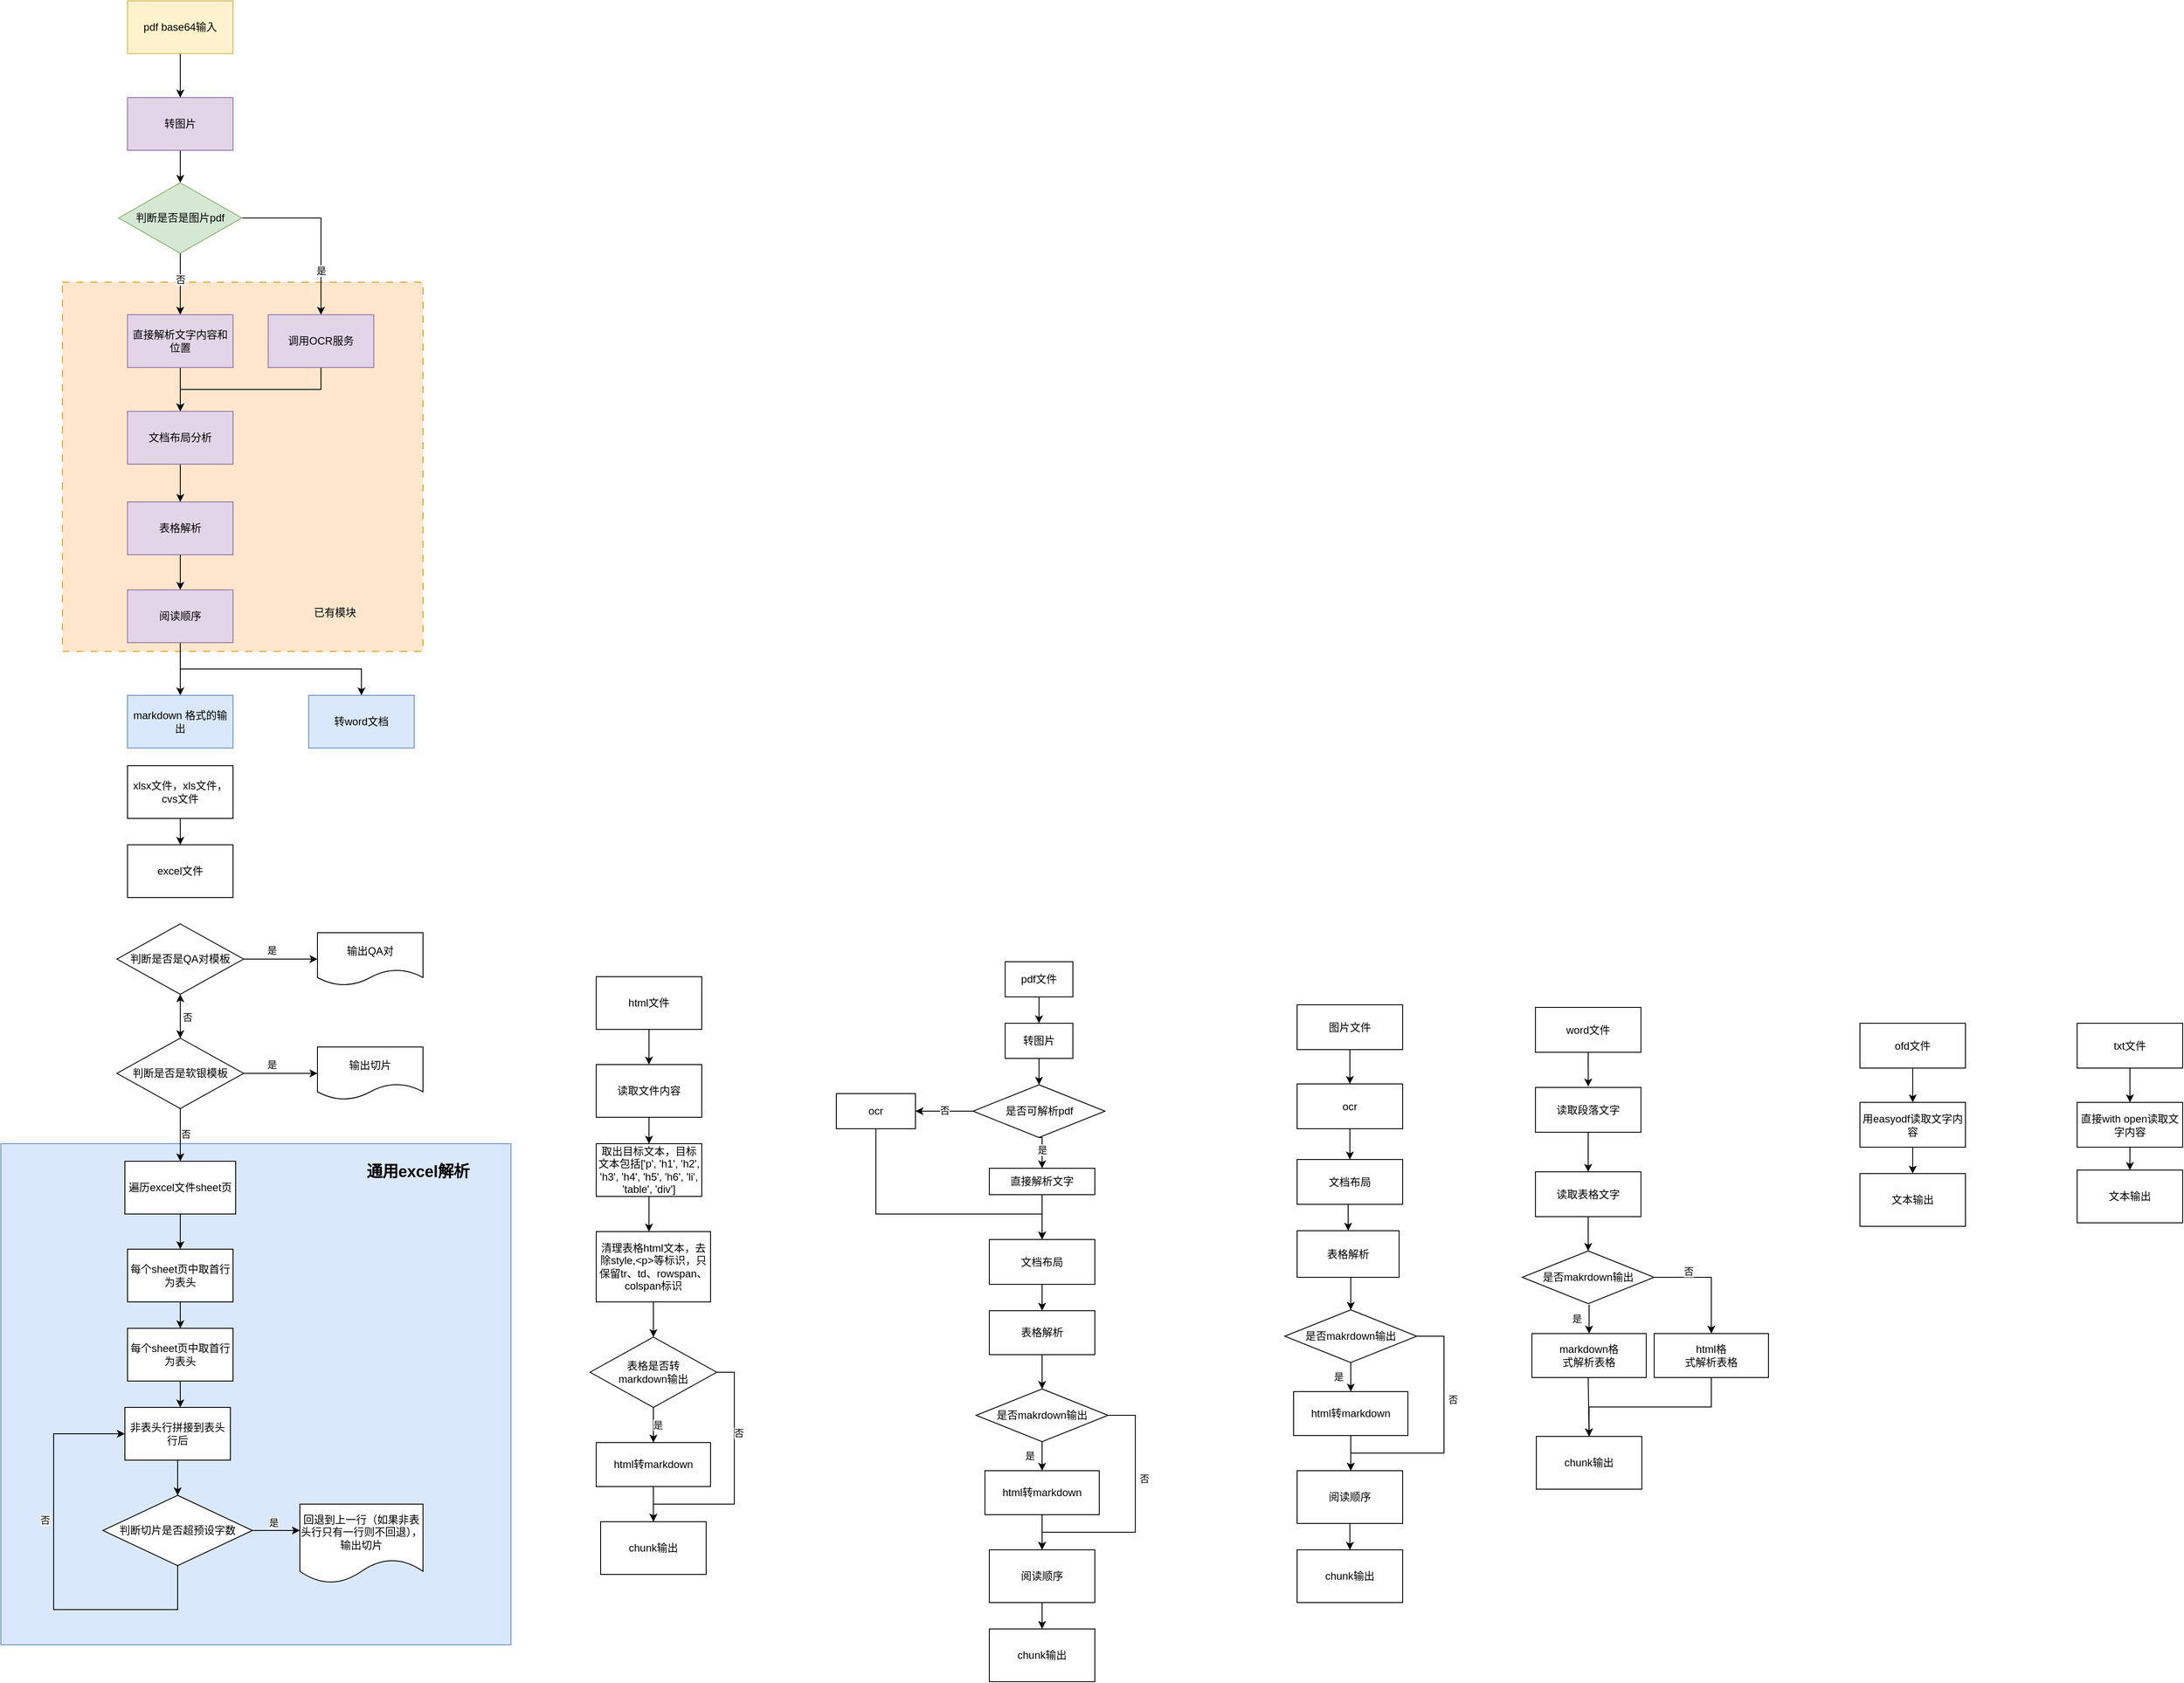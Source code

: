 <mxfile version="26.0.6">
  <diagram id="C5RBs43oDa-KdzZeNtuy" name="Page-1">
    <mxGraphModel dx="1138" dy="656" grid="1" gridSize="10" guides="1" tooltips="1" connect="1" arrows="1" fold="1" page="1" pageScale="1" pageWidth="827" pageHeight="1169" math="0" shadow="0">
      <root>
        <mxCell id="WIyWlLk6GJQsqaUBKTNV-0" />
        <mxCell id="WIyWlLk6GJQsqaUBKTNV-1" parent="WIyWlLk6GJQsqaUBKTNV-0" />
        <mxCell id="QdetQ8OkIW_a0XtjmtNp-35" value="" style="rounded=0;whiteSpace=wrap;html=1;fillColor=#dae8fc;strokeColor=#6c8ebf;" vertex="1" parent="WIyWlLk6GJQsqaUBKTNV-1">
          <mxGeometry x="120" y="1400" width="580" height="570" as="geometry" />
        </mxCell>
        <mxCell id="Iuxmsyv7oll6pWx-hJi9-32" value="&amp;nbsp; &amp;nbsp; &amp;nbsp; &amp;nbsp; &amp;nbsp; &amp;nbsp; &amp;nbsp; &amp;nbsp; &amp;nbsp; &amp;nbsp; &amp;nbsp; &amp;nbsp; &amp;nbsp; &amp;nbsp; &amp;nbsp; &amp;nbsp; &amp;nbsp; &amp;nbsp; &amp;nbsp; &amp;nbsp; &amp;nbsp; &amp;nbsp; &amp;nbsp; &amp;nbsp; &amp;nbsp; &amp;nbsp; &amp;nbsp; &amp;nbsp; &amp;nbsp; &amp;nbsp;&lt;div&gt;&lt;br&gt;&lt;/div&gt;&lt;div&gt;&lt;br&gt;&lt;/div&gt;&lt;div&gt;&lt;br&gt;&lt;/div&gt;&lt;div&gt;&lt;br&gt;&lt;/div&gt;&lt;div&gt;&lt;br&gt;&lt;/div&gt;&lt;div&gt;&lt;br&gt;&lt;/div&gt;&lt;div&gt;&lt;br&gt;&lt;/div&gt;&lt;div&gt;&lt;br&gt;&lt;/div&gt;&lt;div&gt;&lt;br&gt;&lt;/div&gt;&lt;div&gt;&lt;br&gt;&lt;/div&gt;&lt;div&gt;&lt;br&gt;&lt;/div&gt;&lt;div&gt;&lt;br&gt;&lt;/div&gt;&lt;div&gt;&lt;br&gt;&lt;/div&gt;&lt;div&gt;&lt;br&gt;&lt;/div&gt;&lt;div&gt;&lt;br&gt;&lt;/div&gt;&lt;div&gt;&lt;br&gt;&lt;/div&gt;&lt;div&gt;&lt;br&gt;&lt;/div&gt;&lt;div&gt;&lt;br&gt;&lt;/div&gt;&lt;div&gt;&lt;br&gt;&lt;/div&gt;&lt;div&gt;&lt;br&gt;&lt;/div&gt;&lt;div&gt;&lt;br&gt;&lt;/div&gt;&lt;div&gt;&lt;br&gt;&lt;/div&gt;&lt;div&gt;&amp;nbsp; &amp;nbsp; &amp;nbsp; &amp;nbsp; &amp;nbsp; &amp;nbsp; &amp;nbsp; &amp;nbsp; &amp;nbsp; &amp;nbsp; &amp;nbsp; &amp;nbsp; &amp;nbsp; &amp;nbsp; &amp;nbsp; &amp;nbsp; &amp;nbsp; &amp;nbsp; &amp;nbsp; &amp;nbsp; &amp;nbsp; &amp;nbsp; &amp;nbsp; &amp;nbsp; &amp;nbsp; &amp;nbsp; &amp;nbsp; &amp;nbsp; &amp;nbsp; &amp;nbsp; &amp;nbsp; &amp;nbsp;已有模块&lt;/div&gt;" style="rounded=0;whiteSpace=wrap;html=1;dashed=1;dashPattern=8 8;fillColor=#ffe6cc;strokeColor=#d79b00;" parent="WIyWlLk6GJQsqaUBKTNV-1" vertex="1">
          <mxGeometry x="190" y="420" width="410" height="420" as="geometry" />
        </mxCell>
        <mxCell id="Iuxmsyv7oll6pWx-hJi9-3" style="edgeStyle=orthogonalEdgeStyle;rounded=0;orthogonalLoop=1;jettySize=auto;html=1;exitX=0.5;exitY=1;exitDx=0;exitDy=0;entryX=0.5;entryY=0;entryDx=0;entryDy=0;" parent="WIyWlLk6GJQsqaUBKTNV-1" source="Iuxmsyv7oll6pWx-hJi9-4" target="Iuxmsyv7oll6pWx-hJi9-24" edge="1">
          <mxGeometry relative="1" as="geometry" />
        </mxCell>
        <mxCell id="Iuxmsyv7oll6pWx-hJi9-4" value="表格解析" style="rounded=0;whiteSpace=wrap;html=1;fillColor=#e1d5e7;strokeColor=#9673a6;" parent="WIyWlLk6GJQsqaUBKTNV-1" vertex="1">
          <mxGeometry x="264" y="670" width="120" height="60" as="geometry" />
        </mxCell>
        <mxCell id="Iuxmsyv7oll6pWx-hJi9-5" style="edgeStyle=orthogonalEdgeStyle;rounded=0;orthogonalLoop=1;jettySize=auto;html=1;exitX=0.5;exitY=1;exitDx=0;exitDy=0;entryX=0.5;entryY=0;entryDx=0;entryDy=0;" parent="WIyWlLk6GJQsqaUBKTNV-1" source="Iuxmsyv7oll6pWx-hJi9-6" target="Iuxmsyv7oll6pWx-hJi9-11" edge="1">
          <mxGeometry relative="1" as="geometry" />
        </mxCell>
        <mxCell id="Iuxmsyv7oll6pWx-hJi9-6" value="转图片" style="rounded=0;whiteSpace=wrap;html=1;fillColor=#e1d5e7;strokeColor=#9673a6;" parent="WIyWlLk6GJQsqaUBKTNV-1" vertex="1">
          <mxGeometry x="264" y="210" width="120" height="60" as="geometry" />
        </mxCell>
        <mxCell id="Iuxmsyv7oll6pWx-hJi9-7" style="edgeStyle=orthogonalEdgeStyle;rounded=0;orthogonalLoop=1;jettySize=auto;html=1;exitX=1;exitY=0.5;exitDx=0;exitDy=0;" parent="WIyWlLk6GJQsqaUBKTNV-1" source="Iuxmsyv7oll6pWx-hJi9-11" target="Iuxmsyv7oll6pWx-hJi9-13" edge="1">
          <mxGeometry relative="1" as="geometry" />
        </mxCell>
        <mxCell id="Iuxmsyv7oll6pWx-hJi9-8" value="是" style="edgeLabel;html=1;align=center;verticalAlign=middle;resizable=0;points=[];" parent="Iuxmsyv7oll6pWx-hJi9-7" vertex="1" connectable="0">
          <mxGeometry x="-0.051" relative="1" as="geometry">
            <mxPoint y="55" as="offset" />
          </mxGeometry>
        </mxCell>
        <mxCell id="Iuxmsyv7oll6pWx-hJi9-9" style="edgeStyle=orthogonalEdgeStyle;rounded=0;orthogonalLoop=1;jettySize=auto;html=1;exitX=0.5;exitY=1;exitDx=0;exitDy=0;" parent="WIyWlLk6GJQsqaUBKTNV-1" source="Iuxmsyv7oll6pWx-hJi9-11" edge="1">
          <mxGeometry relative="1" as="geometry">
            <mxPoint x="323.966" y="457" as="targetPoint" />
          </mxGeometry>
        </mxCell>
        <mxCell id="Iuxmsyv7oll6pWx-hJi9-10" value="否" style="edgeLabel;html=1;align=center;verticalAlign=middle;resizable=0;points=[];" parent="Iuxmsyv7oll6pWx-hJi9-9" vertex="1" connectable="0">
          <mxGeometry x="-0.225" y="2" relative="1" as="geometry">
            <mxPoint x="-2" y="2" as="offset" />
          </mxGeometry>
        </mxCell>
        <mxCell id="Iuxmsyv7oll6pWx-hJi9-11" value="判断是否是图片pdf" style="rhombus;whiteSpace=wrap;html=1;fillColor=#d5e8d4;strokeColor=#82b366;" parent="WIyWlLk6GJQsqaUBKTNV-1" vertex="1">
          <mxGeometry x="254" y="307" width="140" height="80" as="geometry" />
        </mxCell>
        <mxCell id="Iuxmsyv7oll6pWx-hJi9-12" style="edgeStyle=orthogonalEdgeStyle;rounded=0;orthogonalLoop=1;jettySize=auto;html=1;exitX=0.5;exitY=1;exitDx=0;exitDy=0;entryX=0.5;entryY=0;entryDx=0;entryDy=0;" parent="WIyWlLk6GJQsqaUBKTNV-1" source="Iuxmsyv7oll6pWx-hJi9-13" target="Iuxmsyv7oll6pWx-hJi9-19" edge="1">
          <mxGeometry relative="1" as="geometry" />
        </mxCell>
        <mxCell id="Iuxmsyv7oll6pWx-hJi9-13" value="调用OCR服务" style="rounded=0;whiteSpace=wrap;html=1;fillColor=#e1d5e7;strokeColor=#9673a6;" parent="WIyWlLk6GJQsqaUBKTNV-1" vertex="1">
          <mxGeometry x="424" y="457" width="120" height="60" as="geometry" />
        </mxCell>
        <mxCell id="Iuxmsyv7oll6pWx-hJi9-14" style="edgeStyle=orthogonalEdgeStyle;rounded=0;orthogonalLoop=1;jettySize=auto;html=1;exitX=0.5;exitY=1;exitDx=0;exitDy=0;" parent="WIyWlLk6GJQsqaUBKTNV-1" source="Iuxmsyv7oll6pWx-hJi9-15" target="Iuxmsyv7oll6pWx-hJi9-19" edge="1">
          <mxGeometry relative="1" as="geometry" />
        </mxCell>
        <mxCell id="Iuxmsyv7oll6pWx-hJi9-15" value="直接解析文字内容和位置" style="rounded=0;whiteSpace=wrap;html=1;fillColor=#e1d5e7;strokeColor=#9673a6;" parent="WIyWlLk6GJQsqaUBKTNV-1" vertex="1">
          <mxGeometry x="264" y="457" width="120" height="60" as="geometry" />
        </mxCell>
        <mxCell id="Iuxmsyv7oll6pWx-hJi9-16" style="edgeStyle=orthogonalEdgeStyle;rounded=0;orthogonalLoop=1;jettySize=auto;html=1;exitX=0.5;exitY=1;exitDx=0;exitDy=0;entryX=0.5;entryY=0;entryDx=0;entryDy=0;" parent="WIyWlLk6GJQsqaUBKTNV-1" source="Iuxmsyv7oll6pWx-hJi9-19" target="Iuxmsyv7oll6pWx-hJi9-4" edge="1">
          <mxGeometry relative="1" as="geometry" />
        </mxCell>
        <mxCell id="Iuxmsyv7oll6pWx-hJi9-19" value="文档布局分析" style="rounded=0;whiteSpace=wrap;html=1;fillColor=#e1d5e7;strokeColor=#9673a6;" parent="WIyWlLk6GJQsqaUBKTNV-1" vertex="1">
          <mxGeometry x="264" y="567" width="120" height="60" as="geometry" />
        </mxCell>
        <mxCell id="Iuxmsyv7oll6pWx-hJi9-29" style="edgeStyle=orthogonalEdgeStyle;rounded=0;orthogonalLoop=1;jettySize=auto;html=1;exitX=0.5;exitY=1;exitDx=0;exitDy=0;entryX=0.5;entryY=0;entryDx=0;entryDy=0;" parent="WIyWlLk6GJQsqaUBKTNV-1" source="Iuxmsyv7oll6pWx-hJi9-24" target="Iuxmsyv7oll6pWx-hJi9-28" edge="1">
          <mxGeometry relative="1" as="geometry" />
        </mxCell>
        <mxCell id="Iuxmsyv7oll6pWx-hJi9-31" style="edgeStyle=orthogonalEdgeStyle;rounded=0;orthogonalLoop=1;jettySize=auto;html=1;exitX=0.5;exitY=1;exitDx=0;exitDy=0;entryX=0.5;entryY=0;entryDx=0;entryDy=0;" parent="WIyWlLk6GJQsqaUBKTNV-1" source="Iuxmsyv7oll6pWx-hJi9-24" target="Iuxmsyv7oll6pWx-hJi9-30" edge="1">
          <mxGeometry relative="1" as="geometry" />
        </mxCell>
        <mxCell id="Iuxmsyv7oll6pWx-hJi9-24" value="阅读顺序" style="rounded=0;whiteSpace=wrap;html=1;fillColor=#e1d5e7;strokeColor=#9673a6;" parent="WIyWlLk6GJQsqaUBKTNV-1" vertex="1">
          <mxGeometry x="264" y="770" width="120" height="60" as="geometry" />
        </mxCell>
        <mxCell id="Iuxmsyv7oll6pWx-hJi9-26" style="edgeStyle=orthogonalEdgeStyle;rounded=0;orthogonalLoop=1;jettySize=auto;html=1;exitX=0.5;exitY=1;exitDx=0;exitDy=0;entryX=0.5;entryY=0;entryDx=0;entryDy=0;" parent="WIyWlLk6GJQsqaUBKTNV-1" source="Iuxmsyv7oll6pWx-hJi9-25" target="Iuxmsyv7oll6pWx-hJi9-6" edge="1">
          <mxGeometry relative="1" as="geometry" />
        </mxCell>
        <mxCell id="Iuxmsyv7oll6pWx-hJi9-25" value="pdf base64输入" style="rounded=0;whiteSpace=wrap;html=1;fillColor=#fff2cc;strokeColor=#d6b656;" parent="WIyWlLk6GJQsqaUBKTNV-1" vertex="1">
          <mxGeometry x="264" y="100" width="120" height="60" as="geometry" />
        </mxCell>
        <mxCell id="Iuxmsyv7oll6pWx-hJi9-28" value="转word文档" style="rounded=0;whiteSpace=wrap;html=1;fillColor=#dae8fc;strokeColor=#6c8ebf;" parent="WIyWlLk6GJQsqaUBKTNV-1" vertex="1">
          <mxGeometry x="470" y="890" width="120" height="60" as="geometry" />
        </mxCell>
        <mxCell id="Iuxmsyv7oll6pWx-hJi9-30" value="markdown 格式的输出" style="rounded=0;whiteSpace=wrap;html=1;fillColor=#dae8fc;strokeColor=#6c8ebf;" parent="WIyWlLk6GJQsqaUBKTNV-1" vertex="1">
          <mxGeometry x="264" y="890" width="120" height="60" as="geometry" />
        </mxCell>
        <mxCell id="QdetQ8OkIW_a0XtjmtNp-219" style="edgeStyle=orthogonalEdgeStyle;rounded=0;orthogonalLoop=1;jettySize=auto;html=1;exitX=0.5;exitY=1;exitDx=0;exitDy=0;entryX=0.5;entryY=0;entryDx=0;entryDy=0;" edge="1" parent="WIyWlLk6GJQsqaUBKTNV-1" source="QdetQ8OkIW_a0XtjmtNp-0" target="QdetQ8OkIW_a0XtjmtNp-216">
          <mxGeometry relative="1" as="geometry" />
        </mxCell>
        <mxCell id="QdetQ8OkIW_a0XtjmtNp-0" value="xlsx文件，xls文件，cvs文件" style="rounded=0;whiteSpace=wrap;html=1;" vertex="1" parent="WIyWlLk6GJQsqaUBKTNV-1">
          <mxGeometry x="264" y="970" width="120" height="60" as="geometry" />
        </mxCell>
        <mxCell id="QdetQ8OkIW_a0XtjmtNp-4" style="edgeStyle=orthogonalEdgeStyle;rounded=0;orthogonalLoop=1;jettySize=auto;html=1;exitX=1;exitY=0.5;exitDx=0;exitDy=0;" edge="1" parent="WIyWlLk6GJQsqaUBKTNV-1" source="QdetQ8OkIW_a0XtjmtNp-2">
          <mxGeometry relative="1" as="geometry">
            <mxPoint x="480" y="1190" as="targetPoint" />
          </mxGeometry>
        </mxCell>
        <mxCell id="QdetQ8OkIW_a0XtjmtNp-5" value="是" style="edgeLabel;html=1;align=center;verticalAlign=middle;resizable=0;points=[];" vertex="1" connectable="0" parent="QdetQ8OkIW_a0XtjmtNp-4">
          <mxGeometry x="-0.243" y="3" relative="1" as="geometry">
            <mxPoint y="-7" as="offset" />
          </mxGeometry>
        </mxCell>
        <mxCell id="QdetQ8OkIW_a0XtjmtNp-7" style="edgeStyle=orthogonalEdgeStyle;rounded=0;orthogonalLoop=1;jettySize=auto;html=1;exitX=0.5;exitY=1;exitDx=0;exitDy=0;" edge="1" parent="WIyWlLk6GJQsqaUBKTNV-1" source="QdetQ8OkIW_a0XtjmtNp-2">
          <mxGeometry relative="1" as="geometry">
            <mxPoint x="324" y="1280" as="targetPoint" />
          </mxGeometry>
        </mxCell>
        <mxCell id="QdetQ8OkIW_a0XtjmtNp-8" value="否" style="edgeLabel;html=1;align=center;verticalAlign=middle;resizable=0;points=[];" vertex="1" connectable="0" parent="QdetQ8OkIW_a0XtjmtNp-7">
          <mxGeometry x="0.01" y="1" relative="1" as="geometry">
            <mxPoint x="6" y="1" as="offset" />
          </mxGeometry>
        </mxCell>
        <mxCell id="QdetQ8OkIW_a0XtjmtNp-2" value="判断是否是QA对模板" style="rhombus;whiteSpace=wrap;html=1;" vertex="1" parent="WIyWlLk6GJQsqaUBKTNV-1">
          <mxGeometry x="252" y="1150" width="144" height="80" as="geometry" />
        </mxCell>
        <mxCell id="QdetQ8OkIW_a0XtjmtNp-6" value="输出QA对" style="shape=document;whiteSpace=wrap;html=1;boundedLbl=1;" vertex="1" parent="WIyWlLk6GJQsqaUBKTNV-1">
          <mxGeometry x="480" y="1160" width="120" height="60" as="geometry" />
        </mxCell>
        <mxCell id="QdetQ8OkIW_a0XtjmtNp-10" style="edgeStyle=orthogonalEdgeStyle;rounded=0;orthogonalLoop=1;jettySize=auto;html=1;exitX=1;exitY=0.5;exitDx=0;exitDy=0;" edge="1" parent="WIyWlLk6GJQsqaUBKTNV-1" source="QdetQ8OkIW_a0XtjmtNp-12">
          <mxGeometry relative="1" as="geometry">
            <mxPoint x="480" y="1320" as="targetPoint" />
          </mxGeometry>
        </mxCell>
        <mxCell id="QdetQ8OkIW_a0XtjmtNp-11" value="是" style="edgeLabel;html=1;align=center;verticalAlign=middle;resizable=0;points=[];" vertex="1" connectable="0" parent="QdetQ8OkIW_a0XtjmtNp-10">
          <mxGeometry x="-0.243" y="3" relative="1" as="geometry">
            <mxPoint y="-7" as="offset" />
          </mxGeometry>
        </mxCell>
        <mxCell id="QdetQ8OkIW_a0XtjmtNp-16" style="edgeStyle=orthogonalEdgeStyle;rounded=0;orthogonalLoop=1;jettySize=auto;html=1;exitX=0.5;exitY=1;exitDx=0;exitDy=0;" edge="1" parent="WIyWlLk6GJQsqaUBKTNV-1" source="QdetQ8OkIW_a0XtjmtNp-12">
          <mxGeometry relative="1" as="geometry">
            <mxPoint x="324" y="1420" as="targetPoint" />
          </mxGeometry>
        </mxCell>
        <mxCell id="QdetQ8OkIW_a0XtjmtNp-18" value="否" style="edgeLabel;html=1;align=center;verticalAlign=middle;resizable=0;points=[];" vertex="1" connectable="0" parent="QdetQ8OkIW_a0XtjmtNp-16">
          <mxGeometry x="-0.161" relative="1" as="geometry">
            <mxPoint x="6" y="3" as="offset" />
          </mxGeometry>
        </mxCell>
        <mxCell id="QdetQ8OkIW_a0XtjmtNp-19" value="" style="edgeStyle=orthogonalEdgeStyle;rounded=0;orthogonalLoop=1;jettySize=auto;html=1;" edge="1" parent="WIyWlLk6GJQsqaUBKTNV-1" source="QdetQ8OkIW_a0XtjmtNp-12" target="QdetQ8OkIW_a0XtjmtNp-2">
          <mxGeometry relative="1" as="geometry" />
        </mxCell>
        <mxCell id="QdetQ8OkIW_a0XtjmtNp-12" value="判断是否是软银模板" style="rhombus;whiteSpace=wrap;html=1;" vertex="1" parent="WIyWlLk6GJQsqaUBKTNV-1">
          <mxGeometry x="252" y="1280" width="144" height="80" as="geometry" />
        </mxCell>
        <mxCell id="QdetQ8OkIW_a0XtjmtNp-13" value="输出切片" style="shape=document;whiteSpace=wrap;html=1;boundedLbl=1;" vertex="1" parent="WIyWlLk6GJQsqaUBKTNV-1">
          <mxGeometry x="480" y="1290" width="120" height="60" as="geometry" />
        </mxCell>
        <mxCell id="QdetQ8OkIW_a0XtjmtNp-23" style="edgeStyle=orthogonalEdgeStyle;rounded=0;orthogonalLoop=1;jettySize=auto;html=1;exitX=0.5;exitY=1;exitDx=0;exitDy=0;entryX=0.5;entryY=0;entryDx=0;entryDy=0;" edge="1" parent="WIyWlLk6GJQsqaUBKTNV-1" source="QdetQ8OkIW_a0XtjmtNp-20" target="QdetQ8OkIW_a0XtjmtNp-22">
          <mxGeometry relative="1" as="geometry" />
        </mxCell>
        <mxCell id="QdetQ8OkIW_a0XtjmtNp-20" value="遍历excel文件sheet页" style="rounded=0;whiteSpace=wrap;html=1;" vertex="1" parent="WIyWlLk6GJQsqaUBKTNV-1">
          <mxGeometry x="261" y="1420" width="126" height="60" as="geometry" />
        </mxCell>
        <mxCell id="QdetQ8OkIW_a0XtjmtNp-27" style="edgeStyle=orthogonalEdgeStyle;rounded=0;orthogonalLoop=1;jettySize=auto;html=1;exitX=0.5;exitY=1;exitDx=0;exitDy=0;entryX=0.5;entryY=0;entryDx=0;entryDy=0;" edge="1" parent="WIyWlLk6GJQsqaUBKTNV-1" source="QdetQ8OkIW_a0XtjmtNp-22" target="QdetQ8OkIW_a0XtjmtNp-25">
          <mxGeometry relative="1" as="geometry" />
        </mxCell>
        <mxCell id="QdetQ8OkIW_a0XtjmtNp-22" value="每个sheet页中取首行为表头" style="rounded=0;whiteSpace=wrap;html=1;" vertex="1" parent="WIyWlLk6GJQsqaUBKTNV-1">
          <mxGeometry x="264" y="1520" width="120" height="60" as="geometry" />
        </mxCell>
        <mxCell id="QdetQ8OkIW_a0XtjmtNp-28" style="edgeStyle=orthogonalEdgeStyle;rounded=0;orthogonalLoop=1;jettySize=auto;html=1;exitX=0.5;exitY=1;exitDx=0;exitDy=0;" edge="1" parent="WIyWlLk6GJQsqaUBKTNV-1" source="QdetQ8OkIW_a0XtjmtNp-25">
          <mxGeometry relative="1" as="geometry">
            <mxPoint x="324" y="1700" as="targetPoint" />
          </mxGeometry>
        </mxCell>
        <mxCell id="QdetQ8OkIW_a0XtjmtNp-25" value="每个sheet页中取首行为表头" style="rounded=0;whiteSpace=wrap;html=1;" vertex="1" parent="WIyWlLk6GJQsqaUBKTNV-1">
          <mxGeometry x="264" y="1610" width="120" height="60" as="geometry" />
        </mxCell>
        <mxCell id="QdetQ8OkIW_a0XtjmtNp-31" style="edgeStyle=orthogonalEdgeStyle;rounded=0;orthogonalLoop=1;jettySize=auto;html=1;exitX=0.5;exitY=1;exitDx=0;exitDy=0;entryX=0.5;entryY=0;entryDx=0;entryDy=0;" edge="1" parent="WIyWlLk6GJQsqaUBKTNV-1" source="QdetQ8OkIW_a0XtjmtNp-29" target="QdetQ8OkIW_a0XtjmtNp-30">
          <mxGeometry relative="1" as="geometry" />
        </mxCell>
        <mxCell id="QdetQ8OkIW_a0XtjmtNp-29" value="非表头行拼接到表头行后" style="rounded=0;whiteSpace=wrap;html=1;" vertex="1" parent="WIyWlLk6GJQsqaUBKTNV-1">
          <mxGeometry x="261" y="1700" width="120" height="60" as="geometry" />
        </mxCell>
        <mxCell id="QdetQ8OkIW_a0XtjmtNp-32" style="edgeStyle=orthogonalEdgeStyle;rounded=0;orthogonalLoop=1;jettySize=auto;html=1;exitX=1;exitY=0.5;exitDx=0;exitDy=0;" edge="1" parent="WIyWlLk6GJQsqaUBKTNV-1" source="QdetQ8OkIW_a0XtjmtNp-30">
          <mxGeometry relative="1" as="geometry">
            <mxPoint x="460" y="1840" as="targetPoint" />
          </mxGeometry>
        </mxCell>
        <mxCell id="QdetQ8OkIW_a0XtjmtNp-33" value="是" style="edgeLabel;html=1;align=center;verticalAlign=middle;resizable=0;points=[];" vertex="1" connectable="0" parent="QdetQ8OkIW_a0XtjmtNp-32">
          <mxGeometry x="0.083" y="4" relative="1" as="geometry">
            <mxPoint x="-5" y="-6" as="offset" />
          </mxGeometry>
        </mxCell>
        <mxCell id="QdetQ8OkIW_a0XtjmtNp-41" style="edgeStyle=orthogonalEdgeStyle;rounded=0;orthogonalLoop=1;jettySize=auto;html=1;exitX=0.5;exitY=1;exitDx=0;exitDy=0;entryX=0;entryY=0.5;entryDx=0;entryDy=0;" edge="1" parent="WIyWlLk6GJQsqaUBKTNV-1" source="QdetQ8OkIW_a0XtjmtNp-30" target="QdetQ8OkIW_a0XtjmtNp-29">
          <mxGeometry relative="1" as="geometry">
            <Array as="points">
              <mxPoint x="321" y="1930" />
              <mxPoint x="180" y="1930" />
              <mxPoint x="180" y="1730" />
            </Array>
          </mxGeometry>
        </mxCell>
        <mxCell id="QdetQ8OkIW_a0XtjmtNp-42" value="否" style="edgeLabel;html=1;align=center;verticalAlign=middle;resizable=0;points=[];" vertex="1" connectable="0" parent="QdetQ8OkIW_a0XtjmtNp-41">
          <mxGeometry x="0.241" y="-3" relative="1" as="geometry">
            <mxPoint x="-13" as="offset" />
          </mxGeometry>
        </mxCell>
        <mxCell id="QdetQ8OkIW_a0XtjmtNp-30" value="判断切片是否超预设字数" style="rhombus;whiteSpace=wrap;html=1;" vertex="1" parent="WIyWlLk6GJQsqaUBKTNV-1">
          <mxGeometry x="236" y="1800" width="170" height="80" as="geometry" />
        </mxCell>
        <mxCell id="QdetQ8OkIW_a0XtjmtNp-34" value="回退到上一行（如果非表头行只有一行则不回退），输出切片" style="shape=document;whiteSpace=wrap;html=1;boundedLbl=1;" vertex="1" parent="WIyWlLk6GJQsqaUBKTNV-1">
          <mxGeometry x="460" y="1810" width="140" height="90" as="geometry" />
        </mxCell>
        <mxCell id="QdetQ8OkIW_a0XtjmtNp-43" value="&lt;font style=&quot;font-size: 18px;&quot;&gt;通用excel解析&lt;/font&gt;" style="text;strokeColor=none;fillColor=none;html=1;fontSize=24;fontStyle=1;verticalAlign=middle;align=center;" vertex="1" parent="WIyWlLk6GJQsqaUBKTNV-1">
          <mxGeometry x="544" y="1410" width="100" height="40" as="geometry" />
        </mxCell>
        <mxCell id="QdetQ8OkIW_a0XtjmtNp-64" style="edgeStyle=orthogonalEdgeStyle;rounded=0;orthogonalLoop=1;jettySize=auto;html=1;exitX=0.5;exitY=1;exitDx=0;exitDy=0;entryX=0.5;entryY=0;entryDx=0;entryDy=0;" edge="1" parent="WIyWlLk6GJQsqaUBKTNV-1" source="QdetQ8OkIW_a0XtjmtNp-44" target="QdetQ8OkIW_a0XtjmtNp-46">
          <mxGeometry relative="1" as="geometry" />
        </mxCell>
        <mxCell id="QdetQ8OkIW_a0XtjmtNp-44" value="html文件" style="rounded=0;whiteSpace=wrap;html=1;" vertex="1" parent="WIyWlLk6GJQsqaUBKTNV-1">
          <mxGeometry x="797" y="1210" width="120" height="60" as="geometry" />
        </mxCell>
        <mxCell id="QdetQ8OkIW_a0XtjmtNp-47" style="edgeStyle=orthogonalEdgeStyle;rounded=0;orthogonalLoop=1;jettySize=auto;html=1;exitX=0.5;exitY=1;exitDx=0;exitDy=0;" edge="1" parent="WIyWlLk6GJQsqaUBKTNV-1" source="QdetQ8OkIW_a0XtjmtNp-46">
          <mxGeometry relative="1" as="geometry">
            <mxPoint x="857" y="1400" as="targetPoint" />
          </mxGeometry>
        </mxCell>
        <mxCell id="QdetQ8OkIW_a0XtjmtNp-46" value="读取文件内容" style="rounded=0;whiteSpace=wrap;html=1;" vertex="1" parent="WIyWlLk6GJQsqaUBKTNV-1">
          <mxGeometry x="797" y="1310" width="120" height="60" as="geometry" />
        </mxCell>
        <mxCell id="QdetQ8OkIW_a0XtjmtNp-51" style="edgeStyle=orthogonalEdgeStyle;rounded=0;orthogonalLoop=1;jettySize=auto;html=1;exitX=0.5;exitY=1;exitDx=0;exitDy=0;" edge="1" parent="WIyWlLk6GJQsqaUBKTNV-1" source="QdetQ8OkIW_a0XtjmtNp-49">
          <mxGeometry relative="1" as="geometry">
            <mxPoint x="857" y="1500" as="targetPoint" />
          </mxGeometry>
        </mxCell>
        <mxCell id="QdetQ8OkIW_a0XtjmtNp-49" value="取出目标文本，目标文本包括[&#39;p&#39;, &#39;h1&#39;, &#39;h2&#39;, &#39;h3&#39;, &#39;h4&#39;, &#39;h5&#39;, &#39;h6&#39;, &#39;li&#39;, &#39;table&#39;, &#39;div&#39;]" style="rounded=0;whiteSpace=wrap;html=1;" vertex="1" parent="WIyWlLk6GJQsqaUBKTNV-1">
          <mxGeometry x="797" y="1400" width="120" height="60" as="geometry" />
        </mxCell>
        <mxCell id="QdetQ8OkIW_a0XtjmtNp-56" style="edgeStyle=orthogonalEdgeStyle;rounded=0;orthogonalLoop=1;jettySize=auto;html=1;exitX=0.5;exitY=1;exitDx=0;exitDy=0;entryX=0.5;entryY=0;entryDx=0;entryDy=0;" edge="1" parent="WIyWlLk6GJQsqaUBKTNV-1" source="QdetQ8OkIW_a0XtjmtNp-52" target="QdetQ8OkIW_a0XtjmtNp-55">
          <mxGeometry relative="1" as="geometry" />
        </mxCell>
        <mxCell id="QdetQ8OkIW_a0XtjmtNp-52" value="清理表格html文本，去除style,&amp;lt;p&amp;gt;等标识，只保留tr、td、rowspan、colspan标识" style="rounded=0;whiteSpace=wrap;html=1;" vertex="1" parent="WIyWlLk6GJQsqaUBKTNV-1">
          <mxGeometry x="797" y="1500" width="130" height="80" as="geometry" />
        </mxCell>
        <mxCell id="QdetQ8OkIW_a0XtjmtNp-59" style="edgeStyle=orthogonalEdgeStyle;rounded=0;orthogonalLoop=1;jettySize=auto;html=1;exitX=0.5;exitY=1;exitDx=0;exitDy=0;" edge="1" parent="WIyWlLk6GJQsqaUBKTNV-1" source="QdetQ8OkIW_a0XtjmtNp-55">
          <mxGeometry relative="1" as="geometry">
            <mxPoint x="862" y="1740" as="targetPoint" />
          </mxGeometry>
        </mxCell>
        <mxCell id="QdetQ8OkIW_a0XtjmtNp-61" value="是" style="edgeLabel;html=1;align=center;verticalAlign=middle;resizable=0;points=[];" vertex="1" connectable="0" parent="QdetQ8OkIW_a0XtjmtNp-59">
          <mxGeometry x="-0.013" y="-2" relative="1" as="geometry">
            <mxPoint x="5" y="-2" as="offset" />
          </mxGeometry>
        </mxCell>
        <mxCell id="QdetQ8OkIW_a0XtjmtNp-68" style="edgeStyle=orthogonalEdgeStyle;rounded=0;orthogonalLoop=1;jettySize=auto;html=1;exitX=1;exitY=0.5;exitDx=0;exitDy=0;entryX=0.5;entryY=0;entryDx=0;entryDy=0;" edge="1" parent="WIyWlLk6GJQsqaUBKTNV-1" source="QdetQ8OkIW_a0XtjmtNp-55" target="QdetQ8OkIW_a0XtjmtNp-67">
          <mxGeometry relative="1" as="geometry">
            <Array as="points">
              <mxPoint x="954" y="1660" />
              <mxPoint x="954" y="1810" />
              <mxPoint x="862" y="1810" />
            </Array>
          </mxGeometry>
        </mxCell>
        <mxCell id="QdetQ8OkIW_a0XtjmtNp-69" value="否" style="edgeLabel;html=1;align=center;verticalAlign=middle;resizable=0;points=[];" vertex="1" connectable="0" parent="QdetQ8OkIW_a0XtjmtNp-68">
          <mxGeometry x="-0.369" y="5" relative="1" as="geometry">
            <mxPoint as="offset" />
          </mxGeometry>
        </mxCell>
        <mxCell id="QdetQ8OkIW_a0XtjmtNp-55" value="表格是否转&lt;div&gt;markdown输出&lt;/div&gt;" style="rhombus;whiteSpace=wrap;html=1;" vertex="1" parent="WIyWlLk6GJQsqaUBKTNV-1">
          <mxGeometry x="790" y="1620" width="144" height="80" as="geometry" />
        </mxCell>
        <mxCell id="QdetQ8OkIW_a0XtjmtNp-66" style="edgeStyle=orthogonalEdgeStyle;rounded=0;orthogonalLoop=1;jettySize=auto;html=1;exitX=0.5;exitY=1;exitDx=0;exitDy=0;entryX=0.5;entryY=0;entryDx=0;entryDy=0;" edge="1" parent="WIyWlLk6GJQsqaUBKTNV-1" source="QdetQ8OkIW_a0XtjmtNp-62">
          <mxGeometry relative="1" as="geometry">
            <mxPoint x="862" y="1830" as="targetPoint" />
          </mxGeometry>
        </mxCell>
        <mxCell id="QdetQ8OkIW_a0XtjmtNp-62" value="html转markdown" style="rounded=0;whiteSpace=wrap;html=1;" vertex="1" parent="WIyWlLk6GJQsqaUBKTNV-1">
          <mxGeometry x="797" y="1740" width="130" height="50" as="geometry" />
        </mxCell>
        <mxCell id="QdetQ8OkIW_a0XtjmtNp-67" value="chunk输出" style="rounded=0;whiteSpace=wrap;html=1;" vertex="1" parent="WIyWlLk6GJQsqaUBKTNV-1">
          <mxGeometry x="802" y="1830" width="120" height="60" as="geometry" />
        </mxCell>
        <mxCell id="QdetQ8OkIW_a0XtjmtNp-81" style="edgeStyle=orthogonalEdgeStyle;rounded=0;orthogonalLoop=1;jettySize=auto;html=1;exitX=0.5;exitY=1;exitDx=0;exitDy=0;entryX=0.5;entryY=0;entryDx=0;entryDy=0;" edge="1" parent="WIyWlLk6GJQsqaUBKTNV-1" source="QdetQ8OkIW_a0XtjmtNp-82" target="QdetQ8OkIW_a0XtjmtNp-84">
          <mxGeometry relative="1" as="geometry" />
        </mxCell>
        <mxCell id="QdetQ8OkIW_a0XtjmtNp-82" value="pdf文件" style="rounded=0;whiteSpace=wrap;html=1;" vertex="1" parent="WIyWlLk6GJQsqaUBKTNV-1">
          <mxGeometry x="1262" y="1193" width="77" height="40" as="geometry" />
        </mxCell>
        <mxCell id="QdetQ8OkIW_a0XtjmtNp-83" style="edgeStyle=orthogonalEdgeStyle;rounded=0;orthogonalLoop=1;jettySize=auto;html=1;exitX=0.5;exitY=1;exitDx=0;exitDy=0;entryX=0.5;entryY=0;entryDx=0;entryDy=0;" edge="1" parent="WIyWlLk6GJQsqaUBKTNV-1" source="QdetQ8OkIW_a0XtjmtNp-84" target="QdetQ8OkIW_a0XtjmtNp-98">
          <mxGeometry relative="1" as="geometry" />
        </mxCell>
        <mxCell id="QdetQ8OkIW_a0XtjmtNp-84" value="转图片" style="rounded=0;whiteSpace=wrap;html=1;" vertex="1" parent="WIyWlLk6GJQsqaUBKTNV-1">
          <mxGeometry x="1262" y="1263" width="77" height="40" as="geometry" />
        </mxCell>
        <mxCell id="QdetQ8OkIW_a0XtjmtNp-87" style="edgeStyle=orthogonalEdgeStyle;rounded=0;orthogonalLoop=1;jettySize=auto;html=1;exitX=0.5;exitY=1;exitDx=0;exitDy=0;entryX=0.5;entryY=0;entryDx=0;entryDy=0;" edge="1" parent="WIyWlLk6GJQsqaUBKTNV-1" source="QdetQ8OkIW_a0XtjmtNp-88" target="QdetQ8OkIW_a0XtjmtNp-90">
          <mxGeometry relative="1" as="geometry" />
        </mxCell>
        <mxCell id="QdetQ8OkIW_a0XtjmtNp-88" value="文档布局" style="rounded=0;whiteSpace=wrap;html=1;" vertex="1" parent="WIyWlLk6GJQsqaUBKTNV-1">
          <mxGeometry x="1244" y="1509" width="120" height="51" as="geometry" />
        </mxCell>
        <mxCell id="QdetQ8OkIW_a0XtjmtNp-132" style="edgeStyle=orthogonalEdgeStyle;rounded=0;orthogonalLoop=1;jettySize=auto;html=1;exitX=0.5;exitY=1;exitDx=0;exitDy=0;entryX=0.5;entryY=0;entryDx=0;entryDy=0;" edge="1" parent="WIyWlLk6GJQsqaUBKTNV-1" source="QdetQ8OkIW_a0XtjmtNp-90" target="QdetQ8OkIW_a0XtjmtNp-131">
          <mxGeometry relative="1" as="geometry" />
        </mxCell>
        <mxCell id="QdetQ8OkIW_a0XtjmtNp-90" value="表格解析" style="rounded=0;whiteSpace=wrap;html=1;" vertex="1" parent="WIyWlLk6GJQsqaUBKTNV-1">
          <mxGeometry x="1244" y="1590" width="120" height="50" as="geometry" />
        </mxCell>
        <mxCell id="QdetQ8OkIW_a0XtjmtNp-104" style="edgeStyle=orthogonalEdgeStyle;rounded=0;orthogonalLoop=1;jettySize=auto;html=1;exitX=0.5;exitY=1;exitDx=0;exitDy=0;entryX=0.5;entryY=0;entryDx=0;entryDy=0;" edge="1" parent="WIyWlLk6GJQsqaUBKTNV-1" source="QdetQ8OkIW_a0XtjmtNp-91" target="QdetQ8OkIW_a0XtjmtNp-103">
          <mxGeometry relative="1" as="geometry" />
        </mxCell>
        <mxCell id="QdetQ8OkIW_a0XtjmtNp-91" value="阅读顺序" style="rounded=0;whiteSpace=wrap;html=1;" vertex="1" parent="WIyWlLk6GJQsqaUBKTNV-1">
          <mxGeometry x="1244" y="1862" width="120" height="60" as="geometry" />
        </mxCell>
        <mxCell id="QdetQ8OkIW_a0XtjmtNp-102" style="edgeStyle=orthogonalEdgeStyle;rounded=0;orthogonalLoop=1;jettySize=auto;html=1;exitX=0.5;exitY=1;exitDx=0;exitDy=0;entryX=0.5;entryY=0;entryDx=0;entryDy=0;" edge="1" parent="WIyWlLk6GJQsqaUBKTNV-1" source="QdetQ8OkIW_a0XtjmtNp-93" target="QdetQ8OkIW_a0XtjmtNp-88">
          <mxGeometry relative="1" as="geometry">
            <Array as="points">
              <mxPoint x="1115" y="1480" />
              <mxPoint x="1304" y="1480" />
            </Array>
          </mxGeometry>
        </mxCell>
        <mxCell id="QdetQ8OkIW_a0XtjmtNp-93" value="ocr" style="rounded=0;whiteSpace=wrap;html=1;" vertex="1" parent="WIyWlLk6GJQsqaUBKTNV-1">
          <mxGeometry x="1070" y="1343" width="90" height="40" as="geometry" />
        </mxCell>
        <mxCell id="QdetQ8OkIW_a0XtjmtNp-94" style="edgeStyle=orthogonalEdgeStyle;rounded=0;orthogonalLoop=1;jettySize=auto;html=1;exitX=0.5;exitY=1;exitDx=0;exitDy=0;entryX=0.5;entryY=0;entryDx=0;entryDy=0;" edge="1" parent="WIyWlLk6GJQsqaUBKTNV-1" source="QdetQ8OkIW_a0XtjmtNp-98" target="QdetQ8OkIW_a0XtjmtNp-100">
          <mxGeometry relative="1" as="geometry" />
        </mxCell>
        <mxCell id="QdetQ8OkIW_a0XtjmtNp-95" value="是" style="edgeLabel;html=1;align=center;verticalAlign=middle;resizable=0;points=[];" vertex="1" connectable="0" parent="QdetQ8OkIW_a0XtjmtNp-94">
          <mxGeometry x="-0.1" relative="1" as="geometry">
            <mxPoint as="offset" />
          </mxGeometry>
        </mxCell>
        <mxCell id="QdetQ8OkIW_a0XtjmtNp-96" style="edgeStyle=orthogonalEdgeStyle;rounded=0;orthogonalLoop=1;jettySize=auto;html=1;exitX=0;exitY=0.5;exitDx=0;exitDy=0;entryX=1;entryY=0.5;entryDx=0;entryDy=0;" edge="1" parent="WIyWlLk6GJQsqaUBKTNV-1" source="QdetQ8OkIW_a0XtjmtNp-98" target="QdetQ8OkIW_a0XtjmtNp-93">
          <mxGeometry relative="1" as="geometry" />
        </mxCell>
        <mxCell id="QdetQ8OkIW_a0XtjmtNp-97" value="否" style="edgeLabel;html=1;align=center;verticalAlign=middle;resizable=0;points=[];" vertex="1" connectable="0" parent="QdetQ8OkIW_a0XtjmtNp-96">
          <mxGeometry x="-0.005" y="-1" relative="1" as="geometry">
            <mxPoint as="offset" />
          </mxGeometry>
        </mxCell>
        <mxCell id="QdetQ8OkIW_a0XtjmtNp-98" value="是否可解析pdf" style="rhombus;whiteSpace=wrap;html=1;" vertex="1" parent="WIyWlLk6GJQsqaUBKTNV-1">
          <mxGeometry x="1225.5" y="1333" width="150" height="60" as="geometry" />
        </mxCell>
        <mxCell id="QdetQ8OkIW_a0XtjmtNp-101" style="edgeStyle=orthogonalEdgeStyle;rounded=0;orthogonalLoop=1;jettySize=auto;html=1;exitX=0.5;exitY=1;exitDx=0;exitDy=0;entryX=0.5;entryY=0;entryDx=0;entryDy=0;" edge="1" parent="WIyWlLk6GJQsqaUBKTNV-1" source="QdetQ8OkIW_a0XtjmtNp-100" target="QdetQ8OkIW_a0XtjmtNp-88">
          <mxGeometry relative="1" as="geometry" />
        </mxCell>
        <mxCell id="QdetQ8OkIW_a0XtjmtNp-100" value="直接解析文字" style="rounded=0;whiteSpace=wrap;html=1;" vertex="1" parent="WIyWlLk6GJQsqaUBKTNV-1">
          <mxGeometry x="1244" y="1428" width="120" height="30" as="geometry" />
        </mxCell>
        <mxCell id="QdetQ8OkIW_a0XtjmtNp-103" value="chunk输出" style="rounded=0;whiteSpace=wrap;html=1;" vertex="1" parent="WIyWlLk6GJQsqaUBKTNV-1">
          <mxGeometry x="1244" y="1952" width="120" height="60" as="geometry" />
        </mxCell>
        <mxCell id="QdetQ8OkIW_a0XtjmtNp-109" style="edgeStyle=orthogonalEdgeStyle;rounded=0;orthogonalLoop=1;jettySize=auto;html=1;exitX=0.5;exitY=1;exitDx=0;exitDy=0;entryX=0.5;entryY=0;entryDx=0;entryDy=0;" edge="1" parent="WIyWlLk6GJQsqaUBKTNV-1" source="QdetQ8OkIW_a0XtjmtNp-110" target="QdetQ8OkIW_a0XtjmtNp-112">
          <mxGeometry relative="1" as="geometry" />
        </mxCell>
        <mxCell id="QdetQ8OkIW_a0XtjmtNp-110" value="文档布局" style="rounded=0;whiteSpace=wrap;html=1;" vertex="1" parent="WIyWlLk6GJQsqaUBKTNV-1">
          <mxGeometry x="1594" y="1418" width="120" height="51" as="geometry" />
        </mxCell>
        <mxCell id="QdetQ8OkIW_a0XtjmtNp-146" style="edgeStyle=orthogonalEdgeStyle;rounded=0;orthogonalLoop=1;jettySize=auto;html=1;exitX=0.5;exitY=1;exitDx=0;exitDy=0;entryX=0.5;entryY=0;entryDx=0;entryDy=0;" edge="1" parent="WIyWlLk6GJQsqaUBKTNV-1" source="QdetQ8OkIW_a0XtjmtNp-112" target="QdetQ8OkIW_a0XtjmtNp-143">
          <mxGeometry relative="1" as="geometry" />
        </mxCell>
        <mxCell id="QdetQ8OkIW_a0XtjmtNp-112" value="表格解析" style="rounded=0;whiteSpace=wrap;html=1;" vertex="1" parent="WIyWlLk6GJQsqaUBKTNV-1">
          <mxGeometry x="1594" y="1499" width="116" height="53" as="geometry" />
        </mxCell>
        <mxCell id="QdetQ8OkIW_a0XtjmtNp-113" style="edgeStyle=orthogonalEdgeStyle;rounded=0;orthogonalLoop=1;jettySize=auto;html=1;exitX=0.5;exitY=1;exitDx=0;exitDy=0;entryX=0.5;entryY=0;entryDx=0;entryDy=0;" edge="1" parent="WIyWlLk6GJQsqaUBKTNV-1" source="QdetQ8OkIW_a0XtjmtNp-114" target="QdetQ8OkIW_a0XtjmtNp-124">
          <mxGeometry relative="1" as="geometry" />
        </mxCell>
        <mxCell id="QdetQ8OkIW_a0XtjmtNp-114" value="阅读顺序" style="rounded=0;whiteSpace=wrap;html=1;" vertex="1" parent="WIyWlLk6GJQsqaUBKTNV-1">
          <mxGeometry x="1594" y="1772" width="120" height="60" as="geometry" />
        </mxCell>
        <mxCell id="QdetQ8OkIW_a0XtjmtNp-124" value="chunk输出" style="rounded=0;whiteSpace=wrap;html=1;" vertex="1" parent="WIyWlLk6GJQsqaUBKTNV-1">
          <mxGeometry x="1594" y="1862" width="120" height="60" as="geometry" />
        </mxCell>
        <mxCell id="QdetQ8OkIW_a0XtjmtNp-127" style="edgeStyle=orthogonalEdgeStyle;rounded=0;orthogonalLoop=1;jettySize=auto;html=1;exitX=0.5;exitY=1;exitDx=0;exitDy=0;entryX=0.5;entryY=0;entryDx=0;entryDy=0;" edge="1" parent="WIyWlLk6GJQsqaUBKTNV-1" source="QdetQ8OkIW_a0XtjmtNp-125" target="QdetQ8OkIW_a0XtjmtNp-110">
          <mxGeometry relative="1" as="geometry" />
        </mxCell>
        <mxCell id="QdetQ8OkIW_a0XtjmtNp-125" value="ocr" style="rounded=0;whiteSpace=wrap;html=1;" vertex="1" parent="WIyWlLk6GJQsqaUBKTNV-1">
          <mxGeometry x="1594" y="1332" width="120" height="51" as="geometry" />
        </mxCell>
        <mxCell id="QdetQ8OkIW_a0XtjmtNp-130" style="edgeStyle=orthogonalEdgeStyle;rounded=0;orthogonalLoop=1;jettySize=auto;html=1;exitX=0.5;exitY=1;exitDx=0;exitDy=0;" edge="1" parent="WIyWlLk6GJQsqaUBKTNV-1" source="QdetQ8OkIW_a0XtjmtNp-128" target="QdetQ8OkIW_a0XtjmtNp-125">
          <mxGeometry relative="1" as="geometry" />
        </mxCell>
        <mxCell id="QdetQ8OkIW_a0XtjmtNp-128" value="图片文件" style="rounded=0;whiteSpace=wrap;html=1;" vertex="1" parent="WIyWlLk6GJQsqaUBKTNV-1">
          <mxGeometry x="1594" y="1242" width="120" height="51" as="geometry" />
        </mxCell>
        <mxCell id="QdetQ8OkIW_a0XtjmtNp-134" style="edgeStyle=orthogonalEdgeStyle;rounded=0;orthogonalLoop=1;jettySize=auto;html=1;exitX=0.5;exitY=1;exitDx=0;exitDy=0;entryX=0.5;entryY=0;entryDx=0;entryDy=0;" edge="1" parent="WIyWlLk6GJQsqaUBKTNV-1" source="QdetQ8OkIW_a0XtjmtNp-131" target="QdetQ8OkIW_a0XtjmtNp-133">
          <mxGeometry relative="1" as="geometry" />
        </mxCell>
        <mxCell id="QdetQ8OkIW_a0XtjmtNp-137" value="是" style="edgeLabel;html=1;align=center;verticalAlign=middle;resizable=0;points=[];" vertex="1" connectable="0" parent="QdetQ8OkIW_a0XtjmtNp-134">
          <mxGeometry x="-0.065" y="-4" relative="1" as="geometry">
            <mxPoint x="-10" as="offset" />
          </mxGeometry>
        </mxCell>
        <mxCell id="QdetQ8OkIW_a0XtjmtNp-136" style="edgeStyle=orthogonalEdgeStyle;rounded=0;orthogonalLoop=1;jettySize=auto;html=1;exitX=1;exitY=0.5;exitDx=0;exitDy=0;entryX=0.5;entryY=0;entryDx=0;entryDy=0;" edge="1" parent="WIyWlLk6GJQsqaUBKTNV-1" source="QdetQ8OkIW_a0XtjmtNp-131" target="QdetQ8OkIW_a0XtjmtNp-91">
          <mxGeometry relative="1" as="geometry">
            <Array as="points">
              <mxPoint x="1410" y="1709" />
              <mxPoint x="1410" y="1842" />
              <mxPoint x="1304" y="1842" />
            </Array>
          </mxGeometry>
        </mxCell>
        <mxCell id="QdetQ8OkIW_a0XtjmtNp-138" value="否" style="edgeLabel;html=1;align=center;verticalAlign=middle;resizable=0;points=[];" vertex="1" connectable="0" parent="QdetQ8OkIW_a0XtjmtNp-136">
          <mxGeometry x="-0.277" y="1" relative="1" as="geometry">
            <mxPoint x="9" y="-2" as="offset" />
          </mxGeometry>
        </mxCell>
        <mxCell id="QdetQ8OkIW_a0XtjmtNp-131" value="是否makrdown输出" style="rhombus;whiteSpace=wrap;html=1;" vertex="1" parent="WIyWlLk6GJQsqaUBKTNV-1">
          <mxGeometry x="1229" y="1679" width="150" height="60" as="geometry" />
        </mxCell>
        <mxCell id="QdetQ8OkIW_a0XtjmtNp-135" style="edgeStyle=orthogonalEdgeStyle;rounded=0;orthogonalLoop=1;jettySize=auto;html=1;exitX=0.5;exitY=1;exitDx=0;exitDy=0;entryX=0.5;entryY=0;entryDx=0;entryDy=0;" edge="1" parent="WIyWlLk6GJQsqaUBKTNV-1" source="QdetQ8OkIW_a0XtjmtNp-133" target="QdetQ8OkIW_a0XtjmtNp-91">
          <mxGeometry relative="1" as="geometry" />
        </mxCell>
        <mxCell id="QdetQ8OkIW_a0XtjmtNp-133" value="html转markdown" style="rounded=0;whiteSpace=wrap;html=1;" vertex="1" parent="WIyWlLk6GJQsqaUBKTNV-1">
          <mxGeometry x="1239" y="1772" width="130" height="50" as="geometry" />
        </mxCell>
        <mxCell id="QdetQ8OkIW_a0XtjmtNp-139" style="edgeStyle=orthogonalEdgeStyle;rounded=0;orthogonalLoop=1;jettySize=auto;html=1;exitX=0.5;exitY=1;exitDx=0;exitDy=0;entryX=0.5;entryY=0;entryDx=0;entryDy=0;" edge="1" parent="WIyWlLk6GJQsqaUBKTNV-1" source="QdetQ8OkIW_a0XtjmtNp-143" target="QdetQ8OkIW_a0XtjmtNp-145">
          <mxGeometry relative="1" as="geometry" />
        </mxCell>
        <mxCell id="QdetQ8OkIW_a0XtjmtNp-140" value="是" style="edgeLabel;html=1;align=center;verticalAlign=middle;resizable=0;points=[];" vertex="1" connectable="0" parent="QdetQ8OkIW_a0XtjmtNp-139">
          <mxGeometry x="-0.065" y="-4" relative="1" as="geometry">
            <mxPoint x="-10" as="offset" />
          </mxGeometry>
        </mxCell>
        <mxCell id="QdetQ8OkIW_a0XtjmtNp-141" style="edgeStyle=orthogonalEdgeStyle;rounded=0;orthogonalLoop=1;jettySize=auto;html=1;exitX=1;exitY=0.5;exitDx=0;exitDy=0;entryX=0.5;entryY=0;entryDx=0;entryDy=0;" edge="1" parent="WIyWlLk6GJQsqaUBKTNV-1" source="QdetQ8OkIW_a0XtjmtNp-143">
          <mxGeometry relative="1" as="geometry">
            <mxPoint x="1655" y="1772" as="targetPoint" />
            <Array as="points">
              <mxPoint x="1761" y="1619" />
              <mxPoint x="1761" y="1752" />
              <mxPoint x="1655" y="1752" />
            </Array>
          </mxGeometry>
        </mxCell>
        <mxCell id="QdetQ8OkIW_a0XtjmtNp-142" value="否" style="edgeLabel;html=1;align=center;verticalAlign=middle;resizable=0;points=[];" vertex="1" connectable="0" parent="QdetQ8OkIW_a0XtjmtNp-141">
          <mxGeometry x="-0.277" y="1" relative="1" as="geometry">
            <mxPoint x="9" y="-2" as="offset" />
          </mxGeometry>
        </mxCell>
        <mxCell id="QdetQ8OkIW_a0XtjmtNp-143" value="是否makrdown输出" style="rhombus;whiteSpace=wrap;html=1;" vertex="1" parent="WIyWlLk6GJQsqaUBKTNV-1">
          <mxGeometry x="1580" y="1589" width="150" height="60" as="geometry" />
        </mxCell>
        <mxCell id="QdetQ8OkIW_a0XtjmtNp-144" style="edgeStyle=orthogonalEdgeStyle;rounded=0;orthogonalLoop=1;jettySize=auto;html=1;exitX=0.5;exitY=1;exitDx=0;exitDy=0;entryX=0.5;entryY=0;entryDx=0;entryDy=0;" edge="1" parent="WIyWlLk6GJQsqaUBKTNV-1" source="QdetQ8OkIW_a0XtjmtNp-145">
          <mxGeometry relative="1" as="geometry">
            <mxPoint x="1655" y="1772" as="targetPoint" />
          </mxGeometry>
        </mxCell>
        <mxCell id="QdetQ8OkIW_a0XtjmtNp-145" value="html转markdown" style="rounded=0;whiteSpace=wrap;html=1;" vertex="1" parent="WIyWlLk6GJQsqaUBKTNV-1">
          <mxGeometry x="1590" y="1682" width="130" height="50" as="geometry" />
        </mxCell>
        <mxCell id="QdetQ8OkIW_a0XtjmtNp-151" style="edgeStyle=orthogonalEdgeStyle;rounded=0;orthogonalLoop=1;jettySize=auto;html=1;exitX=0.5;exitY=1;exitDx=0;exitDy=0;entryX=0.5;entryY=0;entryDx=0;entryDy=0;" edge="1" parent="WIyWlLk6GJQsqaUBKTNV-1" target="QdetQ8OkIW_a0XtjmtNp-153">
          <mxGeometry relative="1" as="geometry">
            <mxPoint x="1925" y="1666" as="sourcePoint" />
          </mxGeometry>
        </mxCell>
        <mxCell id="QdetQ8OkIW_a0XtjmtNp-153" value="chunk输出" style="rounded=0;whiteSpace=wrap;html=1;" vertex="1" parent="WIyWlLk6GJQsqaUBKTNV-1">
          <mxGeometry x="1866" y="1733" width="120" height="60" as="geometry" />
        </mxCell>
        <mxCell id="QdetQ8OkIW_a0XtjmtNp-156" style="edgeStyle=orthogonalEdgeStyle;rounded=0;orthogonalLoop=1;jettySize=auto;html=1;exitX=0.5;exitY=1;exitDx=0;exitDy=0;" edge="1" parent="WIyWlLk6GJQsqaUBKTNV-1" source="QdetQ8OkIW_a0XtjmtNp-157">
          <mxGeometry relative="1" as="geometry">
            <mxPoint x="1925.043" y="1335" as="targetPoint" />
          </mxGeometry>
        </mxCell>
        <mxCell id="QdetQ8OkIW_a0XtjmtNp-157" value="word文件" style="rounded=0;whiteSpace=wrap;html=1;" vertex="1" parent="WIyWlLk6GJQsqaUBKTNV-1">
          <mxGeometry x="1865" y="1245" width="120" height="51" as="geometry" />
        </mxCell>
        <mxCell id="QdetQ8OkIW_a0XtjmtNp-169" style="edgeStyle=orthogonalEdgeStyle;rounded=0;orthogonalLoop=1;jettySize=auto;html=1;exitX=0.5;exitY=1;exitDx=0;exitDy=0;entryX=0.5;entryY=0;entryDx=0;entryDy=0;" edge="1" parent="WIyWlLk6GJQsqaUBKTNV-1" target="QdetQ8OkIW_a0XtjmtNp-171">
          <mxGeometry relative="1" as="geometry">
            <mxPoint x="2294" y="1404" as="sourcePoint" />
          </mxGeometry>
        </mxCell>
        <mxCell id="QdetQ8OkIW_a0XtjmtNp-171" value="文本输出" style="rounded=0;whiteSpace=wrap;html=1;" vertex="1" parent="WIyWlLk6GJQsqaUBKTNV-1">
          <mxGeometry x="2234" y="1434" width="120" height="60" as="geometry" />
        </mxCell>
        <mxCell id="QdetQ8OkIW_a0XtjmtNp-174" style="edgeStyle=orthogonalEdgeStyle;rounded=0;orthogonalLoop=1;jettySize=auto;html=1;exitX=0.5;exitY=1;exitDx=0;exitDy=0;" edge="1" parent="WIyWlLk6GJQsqaUBKTNV-1" source="QdetQ8OkIW_a0XtjmtNp-175">
          <mxGeometry relative="1" as="geometry">
            <mxPoint x="2294.043" y="1353" as="targetPoint" />
          </mxGeometry>
        </mxCell>
        <mxCell id="QdetQ8OkIW_a0XtjmtNp-175" value="ofd文件" style="rounded=0;whiteSpace=wrap;html=1;" vertex="1" parent="WIyWlLk6GJQsqaUBKTNV-1">
          <mxGeometry x="2234" y="1263" width="120" height="51" as="geometry" />
        </mxCell>
        <mxCell id="QdetQ8OkIW_a0XtjmtNp-187" style="edgeStyle=orthogonalEdgeStyle;rounded=0;orthogonalLoop=1;jettySize=auto;html=1;exitX=0.5;exitY=1;exitDx=0;exitDy=0;entryX=0.5;entryY=0;entryDx=0;entryDy=0;" edge="1" parent="WIyWlLk6GJQsqaUBKTNV-1" target="QdetQ8OkIW_a0XtjmtNp-189">
          <mxGeometry relative="1" as="geometry">
            <mxPoint x="2541" y="1400" as="sourcePoint" />
          </mxGeometry>
        </mxCell>
        <mxCell id="QdetQ8OkIW_a0XtjmtNp-189" value="文本输出" style="rounded=0;whiteSpace=wrap;html=1;" vertex="1" parent="WIyWlLk6GJQsqaUBKTNV-1">
          <mxGeometry x="2481" y="1430" width="120" height="60" as="geometry" />
        </mxCell>
        <mxCell id="QdetQ8OkIW_a0XtjmtNp-192" style="edgeStyle=orthogonalEdgeStyle;rounded=0;orthogonalLoop=1;jettySize=auto;html=1;exitX=0.5;exitY=1;exitDx=0;exitDy=0;" edge="1" parent="WIyWlLk6GJQsqaUBKTNV-1" source="QdetQ8OkIW_a0XtjmtNp-193">
          <mxGeometry relative="1" as="geometry">
            <mxPoint x="2541.043" y="1353" as="targetPoint" />
          </mxGeometry>
        </mxCell>
        <mxCell id="QdetQ8OkIW_a0XtjmtNp-193" value="txt文件" style="rounded=0;whiteSpace=wrap;html=1;" vertex="1" parent="WIyWlLk6GJQsqaUBKTNV-1">
          <mxGeometry x="2481" y="1263" width="120" height="51" as="geometry" />
        </mxCell>
        <mxCell id="QdetQ8OkIW_a0XtjmtNp-203" style="edgeStyle=orthogonalEdgeStyle;rounded=0;orthogonalLoop=1;jettySize=auto;html=1;exitX=0.5;exitY=1;exitDx=0;exitDy=0;entryX=0.5;entryY=0;entryDx=0;entryDy=0;" edge="1" parent="WIyWlLk6GJQsqaUBKTNV-1" source="QdetQ8OkIW_a0XtjmtNp-201" target="QdetQ8OkIW_a0XtjmtNp-202">
          <mxGeometry relative="1" as="geometry" />
        </mxCell>
        <mxCell id="QdetQ8OkIW_a0XtjmtNp-201" value="读取段落文字" style="rounded=0;whiteSpace=wrap;html=1;" vertex="1" parent="WIyWlLk6GJQsqaUBKTNV-1">
          <mxGeometry x="1865" y="1336" width="120" height="51" as="geometry" />
        </mxCell>
        <mxCell id="QdetQ8OkIW_a0XtjmtNp-205" style="edgeStyle=orthogonalEdgeStyle;rounded=0;orthogonalLoop=1;jettySize=auto;html=1;exitX=0.5;exitY=1;exitDx=0;exitDy=0;entryX=0.5;entryY=0;entryDx=0;entryDy=0;" edge="1" parent="WIyWlLk6GJQsqaUBKTNV-1" source="QdetQ8OkIW_a0XtjmtNp-202" target="QdetQ8OkIW_a0XtjmtNp-204">
          <mxGeometry relative="1" as="geometry" />
        </mxCell>
        <mxCell id="QdetQ8OkIW_a0XtjmtNp-202" value="读取表格文字" style="rounded=0;whiteSpace=wrap;html=1;" vertex="1" parent="WIyWlLk6GJQsqaUBKTNV-1">
          <mxGeometry x="1865" y="1432" width="120" height="51" as="geometry" />
        </mxCell>
        <mxCell id="QdetQ8OkIW_a0XtjmtNp-210" style="edgeStyle=orthogonalEdgeStyle;rounded=0;orthogonalLoop=1;jettySize=auto;html=1;exitX=1;exitY=0.5;exitDx=0;exitDy=0;entryX=0.5;entryY=0;entryDx=0;entryDy=0;" edge="1" parent="WIyWlLk6GJQsqaUBKTNV-1" source="QdetQ8OkIW_a0XtjmtNp-204" target="QdetQ8OkIW_a0XtjmtNp-211">
          <mxGeometry relative="1" as="geometry">
            <mxPoint x="2041" y="1593" as="targetPoint" />
          </mxGeometry>
        </mxCell>
        <mxCell id="QdetQ8OkIW_a0XtjmtNp-212" value="否" style="edgeLabel;html=1;align=center;verticalAlign=middle;resizable=0;points=[];" vertex="1" connectable="0" parent="QdetQ8OkIW_a0XtjmtNp-210">
          <mxGeometry x="-0.406" y="1" relative="1" as="geometry">
            <mxPoint y="-6" as="offset" />
          </mxGeometry>
        </mxCell>
        <mxCell id="QdetQ8OkIW_a0XtjmtNp-204" value="是否makrdown输出" style="rhombus;whiteSpace=wrap;html=1;" vertex="1" parent="WIyWlLk6GJQsqaUBKTNV-1">
          <mxGeometry x="1850" y="1522" width="150" height="60" as="geometry" />
        </mxCell>
        <mxCell id="QdetQ8OkIW_a0XtjmtNp-206" style="edgeStyle=orthogonalEdgeStyle;rounded=0;orthogonalLoop=1;jettySize=auto;html=1;exitX=0.5;exitY=1;exitDx=0;exitDy=0;entryX=0.5;entryY=0;entryDx=0;entryDy=0;" edge="1" parent="WIyWlLk6GJQsqaUBKTNV-1" target="QdetQ8OkIW_a0XtjmtNp-209">
          <mxGeometry relative="1" as="geometry">
            <mxPoint x="1926" y="1583" as="sourcePoint" />
          </mxGeometry>
        </mxCell>
        <mxCell id="QdetQ8OkIW_a0XtjmtNp-207" value="是" style="edgeLabel;html=1;align=center;verticalAlign=middle;resizable=0;points=[];" vertex="1" connectable="0" parent="QdetQ8OkIW_a0XtjmtNp-206">
          <mxGeometry x="-0.065" y="-4" relative="1" as="geometry">
            <mxPoint x="-10" as="offset" />
          </mxGeometry>
        </mxCell>
        <mxCell id="QdetQ8OkIW_a0XtjmtNp-209" value="markdown格&lt;div&gt;式解析表格&lt;/div&gt;" style="rounded=0;whiteSpace=wrap;html=1;" vertex="1" parent="WIyWlLk6GJQsqaUBKTNV-1">
          <mxGeometry x="1861" y="1616" width="130" height="50" as="geometry" />
        </mxCell>
        <mxCell id="QdetQ8OkIW_a0XtjmtNp-213" style="edgeStyle=orthogonalEdgeStyle;rounded=0;orthogonalLoop=1;jettySize=auto;html=1;exitX=0.5;exitY=1;exitDx=0;exitDy=0;entryX=0.5;entryY=0;entryDx=0;entryDy=0;" edge="1" parent="WIyWlLk6GJQsqaUBKTNV-1" source="QdetQ8OkIW_a0XtjmtNp-211" target="QdetQ8OkIW_a0XtjmtNp-153">
          <mxGeometry relative="1" as="geometry" />
        </mxCell>
        <mxCell id="QdetQ8OkIW_a0XtjmtNp-211" value="html格&lt;div&gt;式解析表格&lt;/div&gt;" style="rounded=0;whiteSpace=wrap;html=1;" vertex="1" parent="WIyWlLk6GJQsqaUBKTNV-1">
          <mxGeometry x="2000" y="1616" width="130" height="50" as="geometry" />
        </mxCell>
        <mxCell id="QdetQ8OkIW_a0XtjmtNp-214" value="直接with open读取文字内容" style="rounded=0;whiteSpace=wrap;html=1;" vertex="1" parent="WIyWlLk6GJQsqaUBKTNV-1">
          <mxGeometry x="2481" y="1353" width="120" height="51" as="geometry" />
        </mxCell>
        <mxCell id="QdetQ8OkIW_a0XtjmtNp-215" value="用easyodf读取文字内容" style="rounded=0;whiteSpace=wrap;html=1;" vertex="1" parent="WIyWlLk6GJQsqaUBKTNV-1">
          <mxGeometry x="2234" y="1353" width="120" height="51" as="geometry" />
        </mxCell>
        <mxCell id="QdetQ8OkIW_a0XtjmtNp-216" value="excel文件" style="rounded=0;whiteSpace=wrap;html=1;" vertex="1" parent="WIyWlLk6GJQsqaUBKTNV-1">
          <mxGeometry x="264" y="1060" width="120" height="60" as="geometry" />
        </mxCell>
      </root>
    </mxGraphModel>
  </diagram>
</mxfile>
